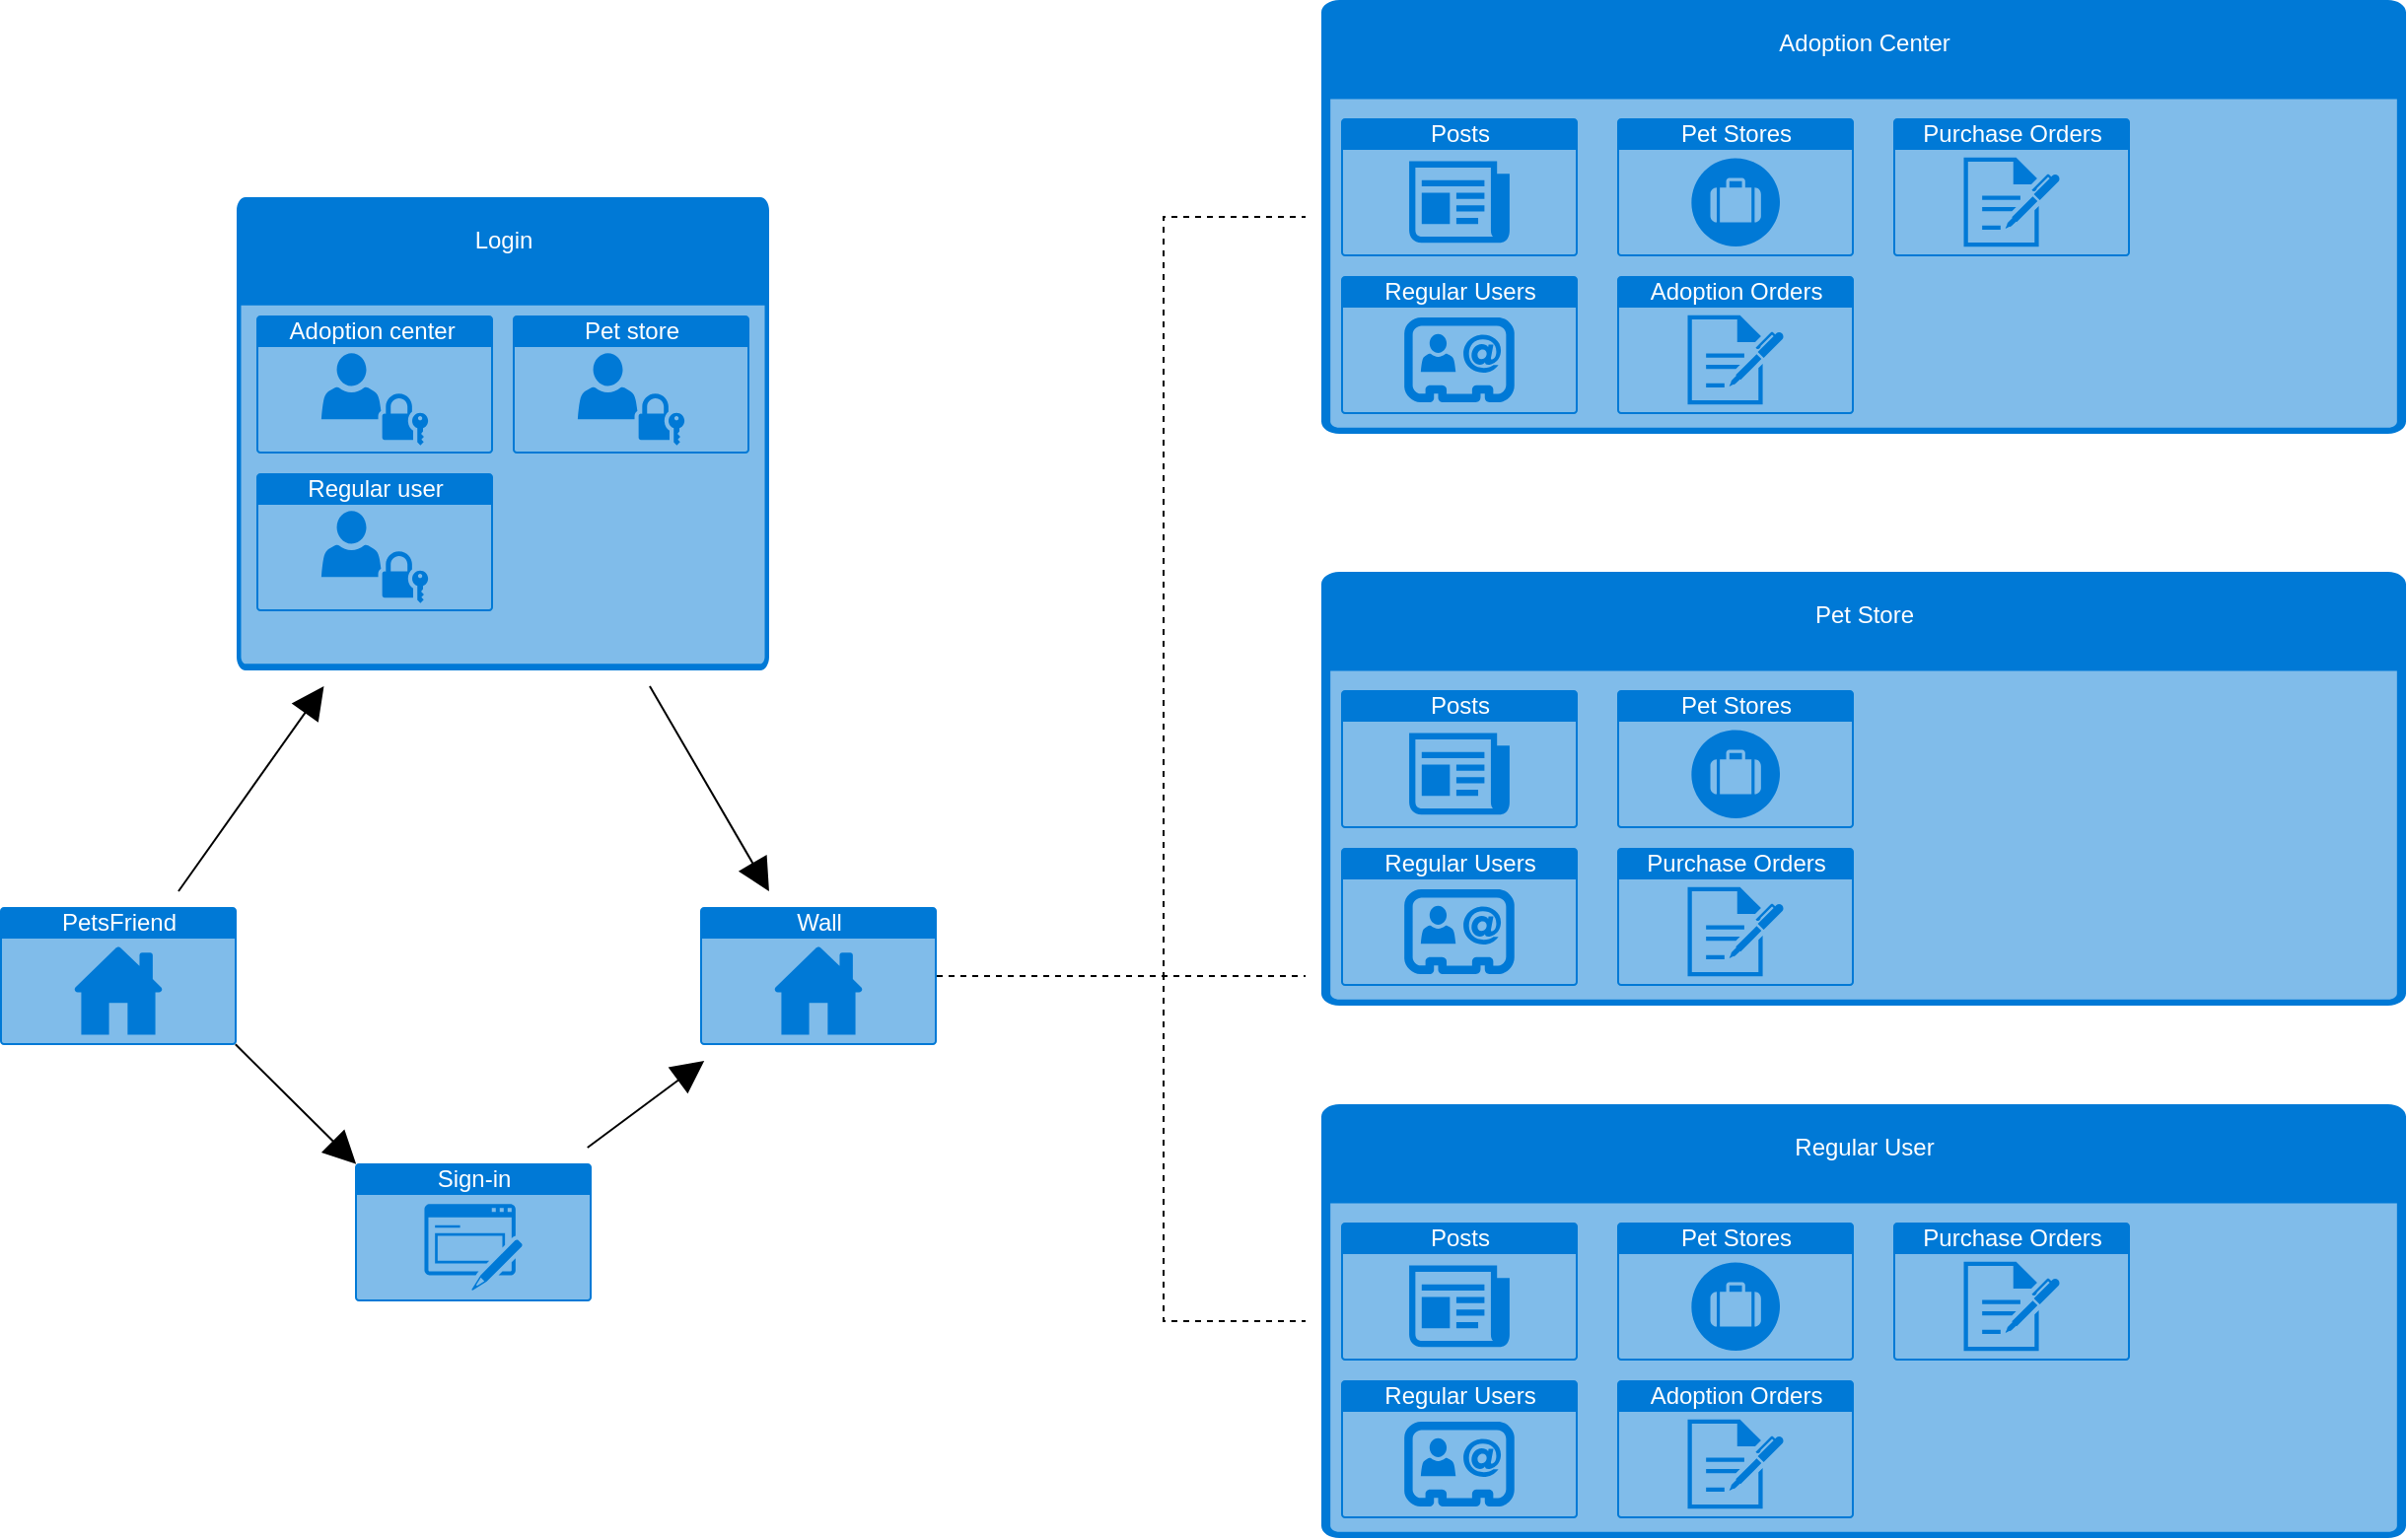 <mxfile version="20.8.10" type="device" pages="6"><diagram id="XhYYMNXtbBNGwYzzeAha" name="app-flow"><mxGraphModel dx="2270" dy="879" grid="1" gridSize="10" guides="1" tooltips="1" connect="1" arrows="1" fold="1" page="1" pageScale="1" pageWidth="850" pageHeight="1100" math="0" shadow="0"><root><mxCell id="0"/><mxCell id="1" parent="0"/><mxCell id="f9twnIO1WC9RsFZnwiMt-5" style="edgeStyle=none;curved=1;rounded=0;orthogonalLoop=1;jettySize=auto;html=1;fontSize=12;endArrow=block;startSize=14;endSize=14;sourcePerimeterSpacing=8;targetPerimeterSpacing=8;endFill=1;" parent="1" source="f9twnIO1WC9RsFZnwiMt-1" target="8ESMCAn1QseLaP3FEqSL-2" edge="1"><mxGeometry relative="1" as="geometry"><mxPoint x="-690" y="670" as="targetPoint"/></mxGeometry></mxCell><mxCell id="f9twnIO1WC9RsFZnwiMt-6" style="edgeStyle=none;curved=1;rounded=0;orthogonalLoop=1;jettySize=auto;html=1;exitX=0.995;exitY=0.995;exitDx=0;exitDy=0;exitPerimeter=0;entryX=0.005;entryY=0.005;entryDx=0;entryDy=0;entryPerimeter=0;fontSize=12;endArrow=block;endFill=1;startSize=14;endSize=14;sourcePerimeterSpacing=8;targetPerimeterSpacing=8;" parent="1" source="f9twnIO1WC9RsFZnwiMt-1" target="f9twnIO1WC9RsFZnwiMt-3" edge="1"><mxGeometry relative="1" as="geometry"/></mxCell><mxCell id="f9twnIO1WC9RsFZnwiMt-1" value="PetsFriend" style="html=1;strokeColor=none;fillColor=#0079D6;labelPosition=center;verticalLabelPosition=middle;verticalAlign=top;align=center;fontSize=12;outlineConnect=0;spacingTop=-6;fontColor=#FFFFFF;sketch=0;shape=mxgraph.sitemap.home;" parent="1" vertex="1"><mxGeometry x="-820" y="470" width="120" height="70" as="geometry"/></mxCell><mxCell id="f9twnIO1WC9RsFZnwiMt-7" style="edgeStyle=none;curved=1;rounded=0;orthogonalLoop=1;jettySize=auto;html=1;fontSize=12;endArrow=block;endFill=1;startSize=14;endSize=14;sourcePerimeterSpacing=8;targetPerimeterSpacing=8;" parent="1" source="8ESMCAn1QseLaP3FEqSL-2" target="f9twnIO1WC9RsFZnwiMt-4" edge="1"><mxGeometry relative="1" as="geometry"/></mxCell><mxCell id="EELAaPc__coH34jPQLLq-4" style="rounded=0;orthogonalLoop=1;jettySize=auto;html=1;fontSize=12;endArrow=block;endFill=1;startSize=14;endSize=14;sourcePerimeterSpacing=8;targetPerimeterSpacing=8;" parent="1" source="f9twnIO1WC9RsFZnwiMt-3" target="f9twnIO1WC9RsFZnwiMt-4" edge="1"><mxGeometry relative="1" as="geometry"/></mxCell><UserObject label="Sign-in&lt;br&gt;" link="data:page/id,IbKB_2nTwvbXNYXeUi1A" id="f9twnIO1WC9RsFZnwiMt-3"><mxCell style="html=1;strokeColor=none;fillColor=#0079D6;labelPosition=center;verticalLabelPosition=middle;verticalAlign=top;align=center;fontSize=12;outlineConnect=0;spacingTop=-6;fontColor=#FFFFFF;sketch=0;shape=mxgraph.sitemap.form;" parent="1" vertex="1"><mxGeometry x="-640" y="600" width="120" height="70" as="geometry"/></mxCell></UserObject><mxCell id="f9twnIO1WC9RsFZnwiMt-25" style="edgeStyle=orthogonalEdgeStyle;rounded=0;orthogonalLoop=1;jettySize=auto;html=1;exitX=1;exitY=0.5;exitDx=0;exitDy=0;exitPerimeter=0;fontSize=12;endArrow=none;endFill=0;startSize=14;endSize=14;sourcePerimeterSpacing=8;targetPerimeterSpacing=8;dashed=1;" parent="1" source="f9twnIO1WC9RsFZnwiMt-4" target="f9twnIO1WC9RsFZnwiMt-16" edge="1"><mxGeometry relative="1" as="geometry"><Array as="points"><mxPoint x="-190" y="505"/><mxPoint x="-190" y="505"/></Array></mxGeometry></mxCell><mxCell id="f9twnIO1WC9RsFZnwiMt-26" style="edgeStyle=orthogonalEdgeStyle;rounded=0;orthogonalLoop=1;jettySize=auto;html=1;exitX=1;exitY=0.5;exitDx=0;exitDy=0;exitPerimeter=0;dashed=1;fontSize=12;endArrow=none;endFill=0;startSize=14;endSize=14;sourcePerimeterSpacing=8;targetPerimeterSpacing=8;" parent="1" source="f9twnIO1WC9RsFZnwiMt-4" target="f9twnIO1WC9RsFZnwiMt-13" edge="1"><mxGeometry relative="1" as="geometry"><Array as="points"><mxPoint x="-230" y="505"/><mxPoint x="-230" y="120"/></Array></mxGeometry></mxCell><mxCell id="f9twnIO1WC9RsFZnwiMt-27" style="edgeStyle=orthogonalEdgeStyle;rounded=0;orthogonalLoop=1;jettySize=auto;html=1;exitX=1;exitY=0.5;exitDx=0;exitDy=0;exitPerimeter=0;dashed=1;fontSize=12;endArrow=none;endFill=0;startSize=14;endSize=14;sourcePerimeterSpacing=8;targetPerimeterSpacing=8;" parent="1" source="f9twnIO1WC9RsFZnwiMt-4" target="f9twnIO1WC9RsFZnwiMt-21" edge="1"><mxGeometry relative="1" as="geometry"><Array as="points"><mxPoint x="-230" y="505"/><mxPoint x="-230" y="680"/></Array></mxGeometry></mxCell><mxCell id="f9twnIO1WC9RsFZnwiMt-4" value="Wall" style="html=1;strokeColor=none;fillColor=#0079D6;labelPosition=center;verticalLabelPosition=middle;verticalAlign=top;align=center;fontSize=12;outlineConnect=0;spacingTop=-6;fontColor=#FFFFFF;sketch=0;shape=mxgraph.sitemap.home;" parent="1" vertex="1"><mxGeometry x="-465" y="470" width="120" height="70" as="geometry"/></mxCell><UserObject label="&lt;br&gt;Regular User" link="data:page/id,WLUDIKSaEHU4GNjgMQaY" id="f9twnIO1WC9RsFZnwiMt-21"><mxCell style="html=1;strokeColor=none;fillColor=#0079D6;labelPosition=center;verticalLabelPosition=middle;verticalAlign=top;align=center;fontSize=12;outlineConnect=0;spacingTop=-6;fontColor=#FFFFFF;sketch=0;shape=mxgraph.sitemap.page;" parent="1" vertex="1"><mxGeometry x="-150" y="570" width="550" height="220" as="geometry"/></mxCell></UserObject><mxCell id="EELAaPc__coH34jPQLLq-1" value="Adoption Orders" style="html=1;strokeColor=none;fillColor=#0079D6;labelPosition=center;verticalLabelPosition=middle;verticalAlign=top;align=center;fontSize=12;outlineConnect=0;spacingTop=-6;fontColor=#FFFFFF;sketch=0;shape=mxgraph.sitemap.log;" parent="1" vertex="1"><mxGeometry y="710" width="120" height="70" as="geometry"/></mxCell><mxCell id="EELAaPc__coH34jPQLLq-2" value="Purchase Orders" style="html=1;strokeColor=none;fillColor=#0079D6;labelPosition=center;verticalLabelPosition=middle;verticalAlign=top;align=center;fontSize=12;outlineConnect=0;spacingTop=-6;fontColor=#FFFFFF;sketch=0;shape=mxgraph.sitemap.log;" parent="1" vertex="1"><mxGeometry x="140" y="630" width="120" height="70" as="geometry"/></mxCell><mxCell id="f9twnIO1WC9RsFZnwiMt-22" value="Posts" style="html=1;strokeColor=none;fillColor=#0079D6;labelPosition=center;verticalLabelPosition=middle;verticalAlign=top;align=center;fontSize=12;outlineConnect=0;spacingTop=-6;fontColor=#FFFFFF;sketch=0;shape=mxgraph.sitemap.news;" parent="1" vertex="1"><mxGeometry x="-140" y="630" width="120" height="70" as="geometry"/></mxCell><mxCell id="f9twnIO1WC9RsFZnwiMt-24" value="Pet Stores" style="html=1;strokeColor=none;fillColor=#0079D6;labelPosition=center;verticalLabelPosition=middle;verticalAlign=top;align=center;fontSize=12;outlineConnect=0;spacingTop=-6;fontColor=#FFFFFF;sketch=0;shape=mxgraph.sitemap.jobs;" parent="1" vertex="1"><mxGeometry y="630" width="120" height="70" as="geometry"/></mxCell><mxCell id="f9twnIO1WC9RsFZnwiMt-31" value="Regular Users" style="html=1;strokeColor=none;fillColor=#0079D6;labelPosition=center;verticalLabelPosition=middle;verticalAlign=top;align=center;fontSize=12;outlineConnect=0;spacingTop=-6;fontColor=#FFFFFF;sketch=0;shape=mxgraph.sitemap.contact;" parent="1" vertex="1"><mxGeometry x="-140" y="710" width="120" height="70" as="geometry"/></mxCell><UserObject label="&lt;br&gt;Adoption Center" link="data:page/id,oMwvT6UulrEn-JbpY2fJ" id="f9twnIO1WC9RsFZnwiMt-13"><mxCell style="html=1;strokeColor=none;fillColor=#0079D6;labelPosition=center;verticalLabelPosition=middle;verticalAlign=top;align=center;fontSize=12;outlineConnect=0;spacingTop=-6;fontColor=#FFFFFF;sketch=0;shape=mxgraph.sitemap.page;" parent="1" vertex="1"><mxGeometry x="-150" y="10" width="550" height="220" as="geometry"/></mxCell></UserObject><mxCell id="EELAaPc__coH34jPQLLq-3" value="Purchase Orders" style="html=1;strokeColor=none;fillColor=#0079D6;labelPosition=center;verticalLabelPosition=middle;verticalAlign=top;align=center;fontSize=12;outlineConnect=0;spacingTop=-6;fontColor=#FFFFFF;sketch=0;shape=mxgraph.sitemap.log;" parent="1" vertex="1"><mxGeometry x="140" y="70" width="120" height="70" as="geometry"/></mxCell><mxCell id="f9twnIO1WC9RsFZnwiMt-9" value="Posts" style="html=1;strokeColor=none;fillColor=#0079D6;labelPosition=center;verticalLabelPosition=middle;verticalAlign=top;align=center;fontSize=12;outlineConnect=0;spacingTop=-6;fontColor=#FFFFFF;sketch=0;shape=mxgraph.sitemap.news;" parent="1" vertex="1"><mxGeometry x="-140" y="70" width="120" height="70" as="geometry"/></mxCell><mxCell id="f9twnIO1WC9RsFZnwiMt-35" value="Adoption Orders" style="html=1;strokeColor=none;fillColor=#0079D6;labelPosition=center;verticalLabelPosition=middle;verticalAlign=top;align=center;fontSize=12;outlineConnect=0;spacingTop=-6;fontColor=#FFFFFF;sketch=0;shape=mxgraph.sitemap.log;" parent="1" vertex="1"><mxGeometry y="150" width="120" height="70" as="geometry"/></mxCell><mxCell id="f9twnIO1WC9RsFZnwiMt-12" value="Pet Stores" style="html=1;strokeColor=none;fillColor=#0079D6;labelPosition=center;verticalLabelPosition=middle;verticalAlign=top;align=center;fontSize=12;outlineConnect=0;spacingTop=-6;fontColor=#FFFFFF;sketch=0;shape=mxgraph.sitemap.jobs;" parent="1" vertex="1"><mxGeometry y="70" width="120" height="70" as="geometry"/></mxCell><mxCell id="f9twnIO1WC9RsFZnwiMt-28" value="Regular Users" style="html=1;strokeColor=none;fillColor=#0079D6;labelPosition=center;verticalLabelPosition=middle;verticalAlign=top;align=center;fontSize=12;outlineConnect=0;spacingTop=-6;fontColor=#FFFFFF;sketch=0;shape=mxgraph.sitemap.contact;" parent="1" vertex="1"><mxGeometry x="-140" y="150" width="120" height="70" as="geometry"/></mxCell><UserObject label="&lt;br&gt;Pet Store" link="data:page/id,3U9xMQGQ5PKEG_Xz1QKT" id="f9twnIO1WC9RsFZnwiMt-16"><mxCell style="html=1;strokeColor=none;fillColor=#0079D6;labelPosition=center;verticalLabelPosition=middle;verticalAlign=top;align=center;fontSize=12;outlineConnect=0;spacingTop=-6;fontColor=#FFFFFF;sketch=0;shape=mxgraph.sitemap.page;" parent="1" vertex="1"><mxGeometry x="-150" y="300" width="550" height="220" as="geometry"/></mxCell></UserObject><mxCell id="f9twnIO1WC9RsFZnwiMt-17" value="Posts" style="html=1;strokeColor=none;fillColor=#0079D6;labelPosition=center;verticalLabelPosition=middle;verticalAlign=top;align=center;fontSize=12;outlineConnect=0;spacingTop=-6;fontColor=#FFFFFF;sketch=0;shape=mxgraph.sitemap.news;" parent="1" vertex="1"><mxGeometry x="-140" y="360" width="120" height="70" as="geometry"/></mxCell><mxCell id="f9twnIO1WC9RsFZnwiMt-19" value="Pet Stores" style="html=1;strokeColor=none;fillColor=#0079D6;labelPosition=center;verticalLabelPosition=middle;verticalAlign=top;align=center;fontSize=12;outlineConnect=0;spacingTop=-6;fontColor=#FFFFFF;sketch=0;shape=mxgraph.sitemap.jobs;" parent="1" vertex="1"><mxGeometry y="360" width="120" height="70" as="geometry"/></mxCell><mxCell id="f9twnIO1WC9RsFZnwiMt-30" value="Regular Users" style="html=1;strokeColor=none;fillColor=#0079D6;labelPosition=center;verticalLabelPosition=middle;verticalAlign=top;align=center;fontSize=12;outlineConnect=0;spacingTop=-6;fontColor=#FFFFFF;sketch=0;shape=mxgraph.sitemap.contact;" parent="1" vertex="1"><mxGeometry x="-140" y="440" width="120" height="70" as="geometry"/></mxCell><mxCell id="f9twnIO1WC9RsFZnwiMt-36" value="Purchase Orders" style="html=1;strokeColor=none;fillColor=#0079D6;labelPosition=center;verticalLabelPosition=middle;verticalAlign=top;align=center;fontSize=12;outlineConnect=0;spacingTop=-6;fontColor=#FFFFFF;sketch=0;shape=mxgraph.sitemap.log;" parent="1" vertex="1"><mxGeometry y="440" width="120" height="70" as="geometry"/></mxCell><UserObject label="&lt;br&gt;Login" link="data:page/id,RC1oD8DJR6iTOR3PXbyl" id="8ESMCAn1QseLaP3FEqSL-2"><mxCell style="html=1;strokeColor=none;fillColor=#0079D6;labelPosition=center;verticalLabelPosition=middle;verticalAlign=top;align=center;fontSize=12;outlineConnect=0;spacingTop=-6;fontColor=#FFFFFF;sketch=0;shape=mxgraph.sitemap.page;" parent="1" vertex="1"><mxGeometry x="-700" y="110" width="270" height="240" as="geometry"/></mxCell></UserObject><mxCell id="8ESMCAn1QseLaP3FEqSL-3" value="Adoption center&amp;nbsp;" style="html=1;strokeColor=none;fillColor=#0079D6;labelPosition=center;verticalLabelPosition=middle;verticalAlign=top;align=center;fontSize=12;outlineConnect=0;spacingTop=-6;fontColor=#FFFFFF;sketch=0;shape=mxgraph.sitemap.login;" parent="1" vertex="1"><mxGeometry x="-690" y="170" width="120" height="70" as="geometry"/></mxCell><mxCell id="8ESMCAn1QseLaP3FEqSL-4" value="Regular user" style="html=1;strokeColor=none;fillColor=#0079D6;labelPosition=center;verticalLabelPosition=middle;verticalAlign=top;align=center;fontSize=12;outlineConnect=0;spacingTop=-6;fontColor=#FFFFFF;sketch=0;shape=mxgraph.sitemap.login;" parent="1" vertex="1"><mxGeometry x="-690" y="250" width="120" height="70" as="geometry"/></mxCell><mxCell id="8ESMCAn1QseLaP3FEqSL-5" value="Pet store" style="html=1;strokeColor=none;fillColor=#0079D6;labelPosition=center;verticalLabelPosition=middle;verticalAlign=top;align=center;fontSize=12;outlineConnect=0;spacingTop=-6;fontColor=#FFFFFF;sketch=0;shape=mxgraph.sitemap.login;" parent="1" vertex="1"><mxGeometry x="-560" y="170" width="120" height="70" as="geometry"/></mxCell></root></mxGraphModel></diagram><diagram id="RC1oD8DJR6iTOR3PXbyl" name="login"><mxGraphModel dx="1385" dy="879" grid="1" gridSize="10" guides="1" tooltips="1" connect="1" arrows="1" fold="1" page="1" pageScale="1" pageWidth="850" pageHeight="1100" math="0" shadow="0">&#xa;      <root>&#xa;        <mxCell id="0"/>&#xa;        <mxCell id="1" parent="0"/>&#xa;      </root>&#xa;    </mxGraphModel></diagram><diagram id="IbKB_2nTwvbXNYXeUi1A" name="sign-in"><mxGraphModel dx="1385" dy="879" grid="1" gridSize="10" guides="1" tooltips="1" connect="1" arrows="1" fold="1" page="1" pageScale="1" pageWidth="850" pageHeight="1100" math="0" shadow="0">&#xa;      <root>&#xa;        <mxCell id="0"/>&#xa;        <mxCell id="1" parent="0"/>&#xa;      </root>&#xa;    </mxGraphModel></diagram><diagram id="oMwvT6UulrEn-JbpY2fJ" name="adoption-center"><mxGraphModel dx="521" dy="1122" grid="1" gridSize="10" guides="1" tooltips="1" connect="1" arrows="1" fold="1" page="1" pageScale="1" pageWidth="850" pageHeight="1100" math="0" shadow="0">&#xa;      <root>&#xa;        <mxCell id="0"/>&#xa;        <mxCell id="1" parent="0"/>&#xa;      </root>&#xa;    </mxGraphModel></diagram><diagram id="3U9xMQGQ5PKEG_Xz1QKT" name="pet-store"><mxGraphModel dx="1420" dy="879" grid="1" gridSize="10" guides="1" tooltips="1" connect="1" arrows="1" fold="1" page="1" pageScale="1" pageWidth="850" pageHeight="1100" math="0" shadow="0">&#xa;      <root>&#xa;        <mxCell id="0"/>&#xa;        <mxCell id="1" parent="0"/>&#xa;      </root>&#xa;    </mxGraphModel></diagram><diagram id="WLUDIKSaEHU4GNjgMQaY" name="regular-user"><mxGraphModel dx="1385" dy="879" grid="1" gridSize="10" guides="1" tooltips="1" connect="1" arrows="1" fold="1" page="1" pageScale="1" pageWidth="850" pageHeight="1100" math="0" shadow="0">&#xa;      <root>&#xa;        <mxCell id="0"/>&#xa;        <mxCell id="1" parent="0"/>&#xa;      </root>&#xa;    </mxGraphModel></diagram></mxfile>
